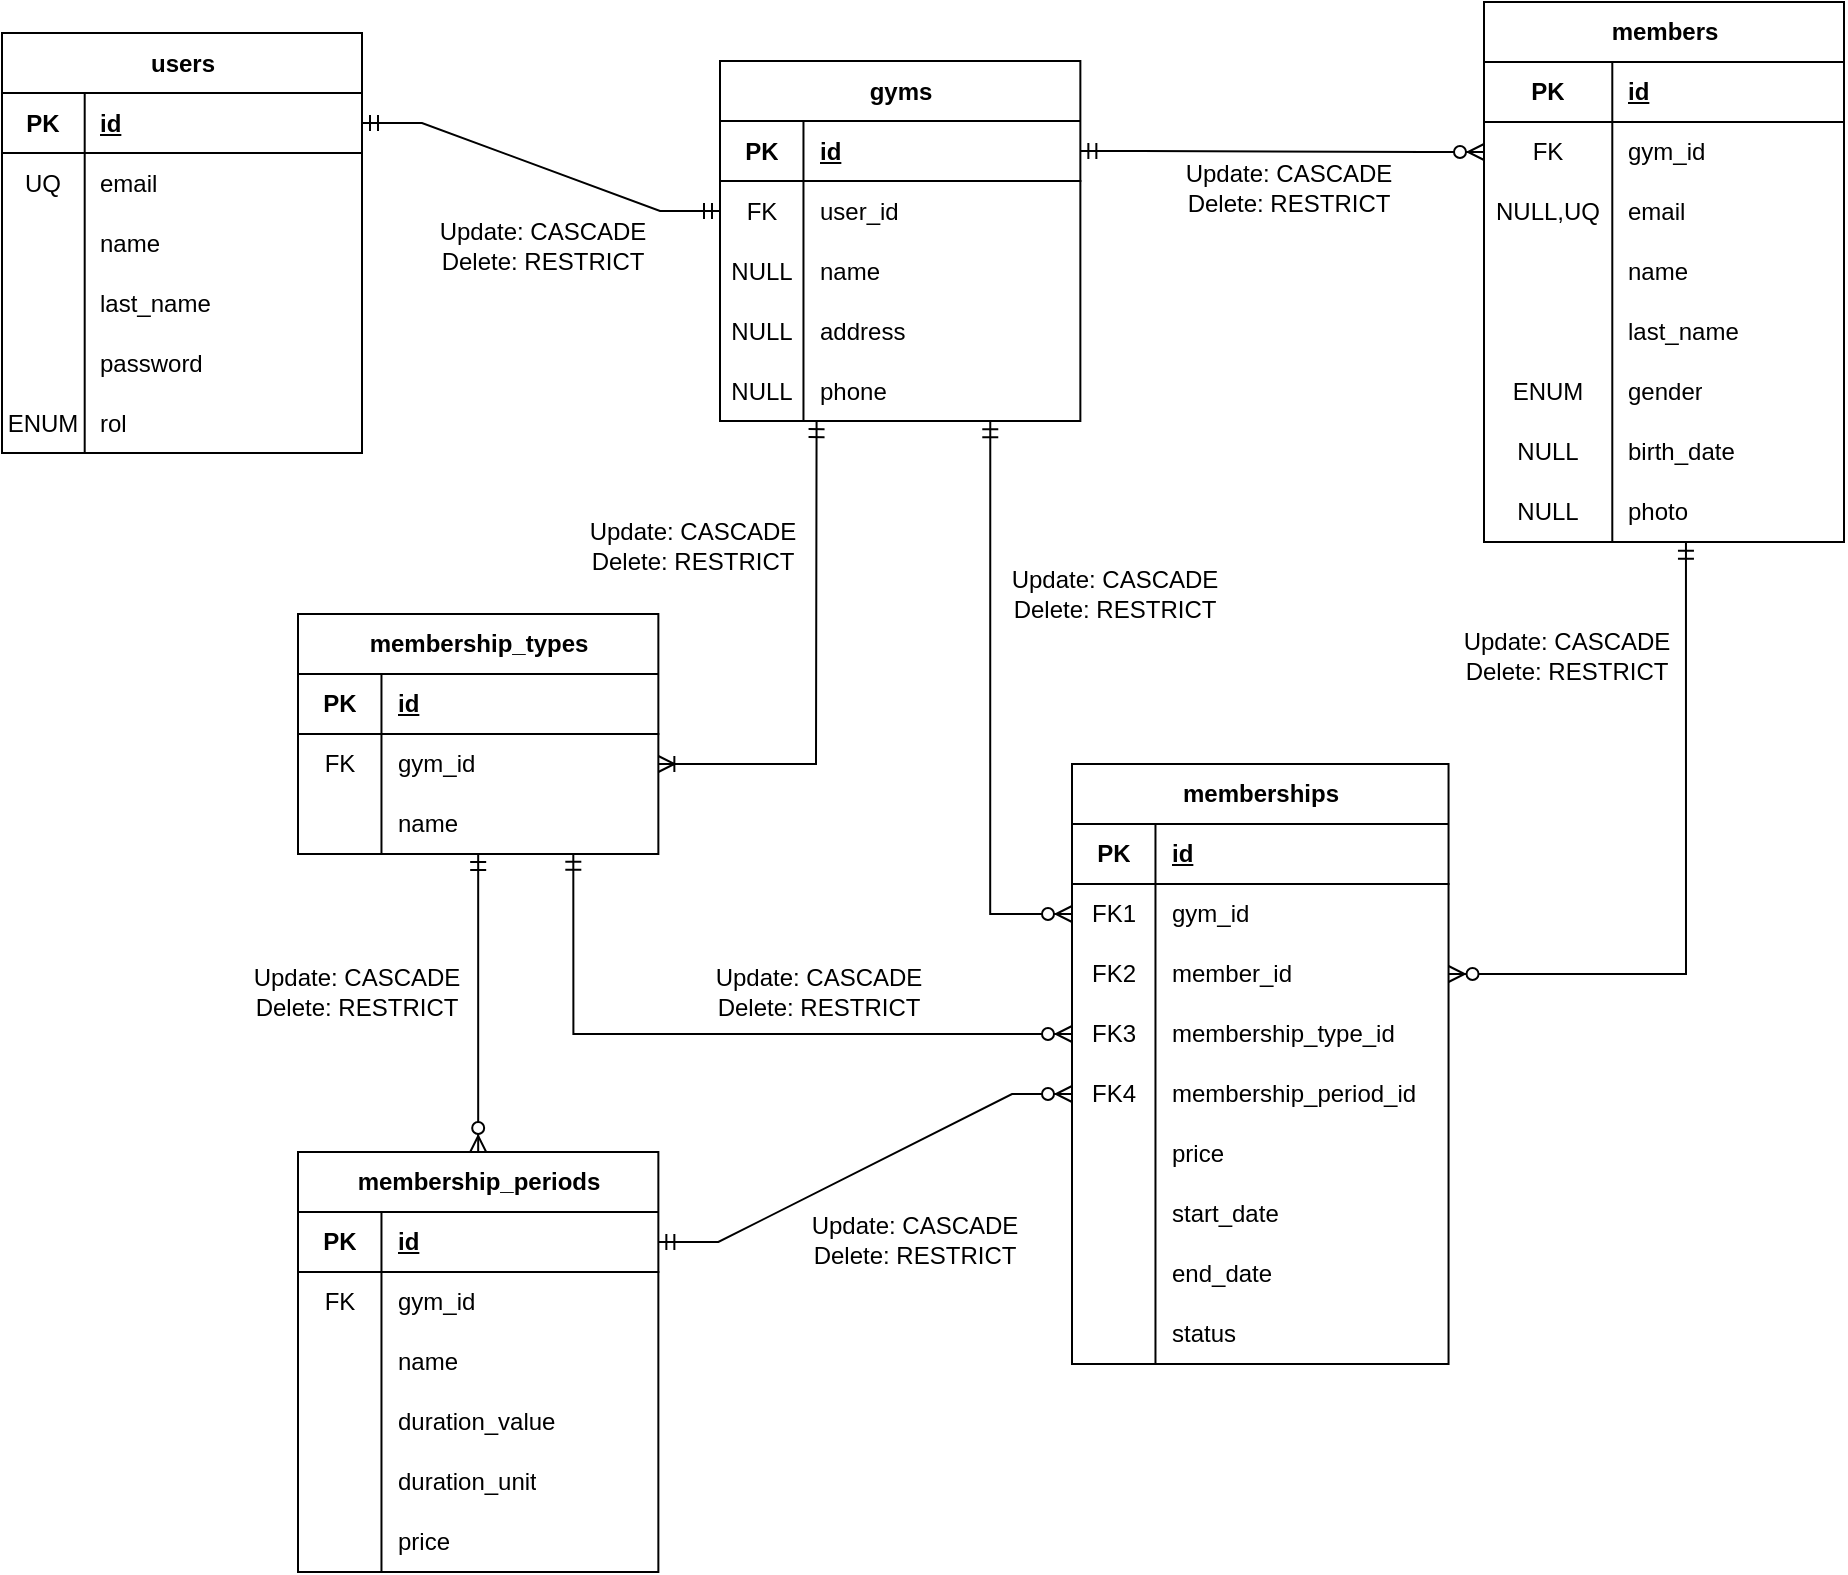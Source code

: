 <mxfile version="28.2.3">
  <diagram name="Page-1" id="t_ZjzlIveFX3uH3_dq2D">
    <mxGraphModel dx="5507" dy="855" grid="0" gridSize="10" guides="1" tooltips="1" connect="1" arrows="1" fold="1" page="0" pageScale="1" pageWidth="1100" pageHeight="850" background="none" math="0" shadow="0" adaptiveColors="simple">
      <root>
        <mxCell id="0" />
        <mxCell id="1" parent="0" />
        <mxCell id="buDMk4SMQGIEA38cGcn8-2" value="users" style="shape=table;startSize=30;container=1;collapsible=1;childLayout=tableLayout;fixedRows=1;rowLines=0;fontStyle=1;align=center;resizeLast=1;html=1;" parent="1" vertex="1">
          <mxGeometry x="-3993" y="307.5" width="180" height="210" as="geometry" />
        </mxCell>
        <mxCell id="buDMk4SMQGIEA38cGcn8-3" value="" style="shape=tableRow;horizontal=0;startSize=0;swimlaneHead=0;swimlaneBody=0;fillColor=none;collapsible=0;dropTarget=0;points=[[0,0.5],[1,0.5]];portConstraint=eastwest;top=0;left=0;right=0;bottom=1;" parent="buDMk4SMQGIEA38cGcn8-2" vertex="1">
          <mxGeometry y="30" width="180" height="30" as="geometry" />
        </mxCell>
        <mxCell id="buDMk4SMQGIEA38cGcn8-4" value="PK" style="shape=partialRectangle;connectable=0;fillColor=none;top=0;left=0;bottom=0;right=0;fontStyle=1;overflow=hidden;whiteSpace=wrap;html=1;" parent="buDMk4SMQGIEA38cGcn8-3" vertex="1">
          <mxGeometry width="41.35" height="30" as="geometry">
            <mxRectangle width="41.35" height="30" as="alternateBounds" />
          </mxGeometry>
        </mxCell>
        <mxCell id="buDMk4SMQGIEA38cGcn8-5" value="id" style="shape=partialRectangle;connectable=0;fillColor=none;top=0;left=0;bottom=0;right=0;align=left;spacingLeft=6;fontStyle=5;overflow=hidden;whiteSpace=wrap;html=1;" parent="buDMk4SMQGIEA38cGcn8-3" vertex="1">
          <mxGeometry x="41.35" width="138.65" height="30" as="geometry">
            <mxRectangle width="138.65" height="30" as="alternateBounds" />
          </mxGeometry>
        </mxCell>
        <mxCell id="buDMk4SMQGIEA38cGcn8-6" value="" style="shape=tableRow;horizontal=0;startSize=0;swimlaneHead=0;swimlaneBody=0;fillColor=none;collapsible=0;dropTarget=0;points=[[0,0.5],[1,0.5]];portConstraint=eastwest;top=0;left=0;right=0;bottom=0;" parent="buDMk4SMQGIEA38cGcn8-2" vertex="1">
          <mxGeometry y="60" width="180" height="30" as="geometry" />
        </mxCell>
        <mxCell id="buDMk4SMQGIEA38cGcn8-7" value="UQ" style="shape=partialRectangle;connectable=0;fillColor=none;top=0;left=0;bottom=0;right=0;editable=1;overflow=hidden;whiteSpace=wrap;html=1;" parent="buDMk4SMQGIEA38cGcn8-6" vertex="1">
          <mxGeometry width="41.35" height="30" as="geometry">
            <mxRectangle width="41.35" height="30" as="alternateBounds" />
          </mxGeometry>
        </mxCell>
        <mxCell id="buDMk4SMQGIEA38cGcn8-8" value="email" style="shape=partialRectangle;connectable=0;fillColor=none;top=0;left=0;bottom=0;right=0;align=left;spacingLeft=6;overflow=hidden;whiteSpace=wrap;html=1;" parent="buDMk4SMQGIEA38cGcn8-6" vertex="1">
          <mxGeometry x="41.35" width="138.65" height="30" as="geometry">
            <mxRectangle width="138.65" height="30" as="alternateBounds" />
          </mxGeometry>
        </mxCell>
        <mxCell id="buDMk4SMQGIEA38cGcn8-9" value="" style="shape=tableRow;horizontal=0;startSize=0;swimlaneHead=0;swimlaneBody=0;fillColor=none;collapsible=0;dropTarget=0;points=[[0,0.5],[1,0.5]];portConstraint=eastwest;top=0;left=0;right=0;bottom=0;" parent="buDMk4SMQGIEA38cGcn8-2" vertex="1">
          <mxGeometry y="90" width="180" height="30" as="geometry" />
        </mxCell>
        <mxCell id="buDMk4SMQGIEA38cGcn8-10" value="" style="shape=partialRectangle;connectable=0;fillColor=none;top=0;left=0;bottom=0;right=0;editable=1;overflow=hidden;whiteSpace=wrap;html=1;" parent="buDMk4SMQGIEA38cGcn8-9" vertex="1">
          <mxGeometry width="41.35" height="30" as="geometry">
            <mxRectangle width="41.35" height="30" as="alternateBounds" />
          </mxGeometry>
        </mxCell>
        <mxCell id="buDMk4SMQGIEA38cGcn8-11" value="name" style="shape=partialRectangle;connectable=0;fillColor=none;top=0;left=0;bottom=0;right=0;align=left;spacingLeft=6;overflow=hidden;whiteSpace=wrap;html=1;" parent="buDMk4SMQGIEA38cGcn8-9" vertex="1">
          <mxGeometry x="41.35" width="138.65" height="30" as="geometry">
            <mxRectangle width="138.65" height="30" as="alternateBounds" />
          </mxGeometry>
        </mxCell>
        <mxCell id="ZmS3aK9wkaC02EFSY0Xw-1" value="" style="shape=tableRow;horizontal=0;startSize=0;swimlaneHead=0;swimlaneBody=0;fillColor=none;collapsible=0;dropTarget=0;points=[[0,0.5],[1,0.5]];portConstraint=eastwest;top=0;left=0;right=0;bottom=0;" parent="buDMk4SMQGIEA38cGcn8-2" vertex="1">
          <mxGeometry y="120" width="180" height="30" as="geometry" />
        </mxCell>
        <mxCell id="ZmS3aK9wkaC02EFSY0Xw-2" value="" style="shape=partialRectangle;connectable=0;fillColor=none;top=0;left=0;bottom=0;right=0;editable=1;overflow=hidden;whiteSpace=wrap;html=1;" parent="ZmS3aK9wkaC02EFSY0Xw-1" vertex="1">
          <mxGeometry width="41.35" height="30" as="geometry">
            <mxRectangle width="41.35" height="30" as="alternateBounds" />
          </mxGeometry>
        </mxCell>
        <mxCell id="ZmS3aK9wkaC02EFSY0Xw-3" value="last_name" style="shape=partialRectangle;connectable=0;fillColor=none;top=0;left=0;bottom=0;right=0;align=left;spacingLeft=6;overflow=hidden;whiteSpace=wrap;html=1;" parent="ZmS3aK9wkaC02EFSY0Xw-1" vertex="1">
          <mxGeometry x="41.35" width="138.65" height="30" as="geometry">
            <mxRectangle width="138.65" height="30" as="alternateBounds" />
          </mxGeometry>
        </mxCell>
        <mxCell id="buDMk4SMQGIEA38cGcn8-12" value="" style="shape=tableRow;horizontal=0;startSize=0;swimlaneHead=0;swimlaneBody=0;fillColor=none;collapsible=0;dropTarget=0;points=[[0,0.5],[1,0.5]];portConstraint=eastwest;top=0;left=0;right=0;bottom=0;" parent="buDMk4SMQGIEA38cGcn8-2" vertex="1">
          <mxGeometry y="150" width="180" height="30" as="geometry" />
        </mxCell>
        <mxCell id="buDMk4SMQGIEA38cGcn8-13" value="" style="shape=partialRectangle;connectable=0;fillColor=none;top=0;left=0;bottom=0;right=0;editable=1;overflow=hidden;whiteSpace=wrap;html=1;" parent="buDMk4SMQGIEA38cGcn8-12" vertex="1">
          <mxGeometry width="41.35" height="30" as="geometry">
            <mxRectangle width="41.35" height="30" as="alternateBounds" />
          </mxGeometry>
        </mxCell>
        <mxCell id="buDMk4SMQGIEA38cGcn8-14" value="password" style="shape=partialRectangle;connectable=0;fillColor=none;top=0;left=0;bottom=0;right=0;align=left;spacingLeft=6;overflow=hidden;whiteSpace=wrap;html=1;" parent="buDMk4SMQGIEA38cGcn8-12" vertex="1">
          <mxGeometry x="41.35" width="138.65" height="30" as="geometry">
            <mxRectangle width="138.65" height="30" as="alternateBounds" />
          </mxGeometry>
        </mxCell>
        <mxCell id="ZmS3aK9wkaC02EFSY0Xw-4" value="" style="shape=tableRow;horizontal=0;startSize=0;swimlaneHead=0;swimlaneBody=0;fillColor=none;collapsible=0;dropTarget=0;points=[[0,0.5],[1,0.5]];portConstraint=eastwest;top=0;left=0;right=0;bottom=0;" parent="buDMk4SMQGIEA38cGcn8-2" vertex="1">
          <mxGeometry y="180" width="180" height="30" as="geometry" />
        </mxCell>
        <mxCell id="ZmS3aK9wkaC02EFSY0Xw-5" value="ENUM" style="shape=partialRectangle;connectable=0;fillColor=none;top=0;left=0;bottom=0;right=0;editable=1;overflow=hidden;whiteSpace=wrap;html=1;" parent="ZmS3aK9wkaC02EFSY0Xw-4" vertex="1">
          <mxGeometry width="41.35" height="30" as="geometry">
            <mxRectangle width="41.35" height="30" as="alternateBounds" />
          </mxGeometry>
        </mxCell>
        <mxCell id="ZmS3aK9wkaC02EFSY0Xw-6" value="rol" style="shape=partialRectangle;connectable=0;fillColor=none;top=0;left=0;bottom=0;right=0;align=left;spacingLeft=6;overflow=hidden;whiteSpace=wrap;html=1;" parent="ZmS3aK9wkaC02EFSY0Xw-4" vertex="1">
          <mxGeometry x="41.35" width="138.65" height="30" as="geometry">
            <mxRectangle width="138.65" height="30" as="alternateBounds" />
          </mxGeometry>
        </mxCell>
        <mxCell id="buDMk4SMQGIEA38cGcn8-15" value="gyms" style="shape=table;startSize=30;container=1;collapsible=1;childLayout=tableLayout;fixedRows=1;rowLines=0;fontStyle=1;align=center;resizeLast=1;html=1;" parent="1" vertex="1">
          <mxGeometry x="-3634" y="321.5" width="180.179" height="180" as="geometry" />
        </mxCell>
        <mxCell id="buDMk4SMQGIEA38cGcn8-16" value="" style="shape=tableRow;horizontal=0;startSize=0;swimlaneHead=0;swimlaneBody=0;fillColor=none;collapsible=0;dropTarget=0;points=[[0,0.5],[1,0.5]];portConstraint=eastwest;top=0;left=0;right=0;bottom=1;" parent="buDMk4SMQGIEA38cGcn8-15" vertex="1">
          <mxGeometry y="30" width="180.179" height="30" as="geometry" />
        </mxCell>
        <mxCell id="buDMk4SMQGIEA38cGcn8-17" value="PK" style="shape=partialRectangle;connectable=0;fillColor=none;top=0;left=0;bottom=0;right=0;fontStyle=1;overflow=hidden;whiteSpace=wrap;html=1;" parent="buDMk4SMQGIEA38cGcn8-16" vertex="1">
          <mxGeometry width="41.737" height="30" as="geometry">
            <mxRectangle width="41.737" height="30" as="alternateBounds" />
          </mxGeometry>
        </mxCell>
        <mxCell id="buDMk4SMQGIEA38cGcn8-18" value="id" style="shape=partialRectangle;connectable=0;fillColor=none;top=0;left=0;bottom=0;right=0;align=left;spacingLeft=6;fontStyle=5;overflow=hidden;whiteSpace=wrap;html=1;" parent="buDMk4SMQGIEA38cGcn8-16" vertex="1">
          <mxGeometry x="41.737" width="138.442" height="30" as="geometry">
            <mxRectangle width="138.442" height="30" as="alternateBounds" />
          </mxGeometry>
        </mxCell>
        <mxCell id="buDMk4SMQGIEA38cGcn8-19" value="" style="shape=tableRow;horizontal=0;startSize=0;swimlaneHead=0;swimlaneBody=0;fillColor=none;collapsible=0;dropTarget=0;points=[[0,0.5],[1,0.5]];portConstraint=eastwest;top=0;left=0;right=0;bottom=0;" parent="buDMk4SMQGIEA38cGcn8-15" vertex="1">
          <mxGeometry y="60" width="180.179" height="30" as="geometry" />
        </mxCell>
        <mxCell id="buDMk4SMQGIEA38cGcn8-20" value="FK" style="shape=partialRectangle;connectable=0;fillColor=none;top=0;left=0;bottom=0;right=0;editable=1;overflow=hidden;whiteSpace=wrap;html=1;" parent="buDMk4SMQGIEA38cGcn8-19" vertex="1">
          <mxGeometry width="41.737" height="30" as="geometry">
            <mxRectangle width="41.737" height="30" as="alternateBounds" />
          </mxGeometry>
        </mxCell>
        <mxCell id="buDMk4SMQGIEA38cGcn8-21" value="user_id" style="shape=partialRectangle;connectable=0;fillColor=none;top=0;left=0;bottom=0;right=0;align=left;spacingLeft=6;overflow=hidden;whiteSpace=wrap;html=1;" parent="buDMk4SMQGIEA38cGcn8-19" vertex="1">
          <mxGeometry x="41.737" width="138.442" height="30" as="geometry">
            <mxRectangle width="138.442" height="30" as="alternateBounds" />
          </mxGeometry>
        </mxCell>
        <mxCell id="buDMk4SMQGIEA38cGcn8-29" value="" style="shape=tableRow;horizontal=0;startSize=0;swimlaneHead=0;swimlaneBody=0;fillColor=none;collapsible=0;dropTarget=0;points=[[0,0.5],[1,0.5]];portConstraint=eastwest;top=0;left=0;right=0;bottom=0;" parent="buDMk4SMQGIEA38cGcn8-15" vertex="1">
          <mxGeometry y="90" width="180.179" height="30" as="geometry" />
        </mxCell>
        <mxCell id="buDMk4SMQGIEA38cGcn8-30" value="NULL" style="shape=partialRectangle;connectable=0;fillColor=none;top=0;left=0;bottom=0;right=0;editable=1;overflow=hidden;whiteSpace=wrap;html=1;" parent="buDMk4SMQGIEA38cGcn8-29" vertex="1">
          <mxGeometry width="41.737" height="30" as="geometry">
            <mxRectangle width="41.737" height="30" as="alternateBounds" />
          </mxGeometry>
        </mxCell>
        <mxCell id="buDMk4SMQGIEA38cGcn8-31" value="name" style="shape=partialRectangle;connectable=0;fillColor=none;top=0;left=0;bottom=0;right=0;align=left;spacingLeft=6;overflow=hidden;whiteSpace=wrap;html=1;" parent="buDMk4SMQGIEA38cGcn8-29" vertex="1">
          <mxGeometry x="41.737" width="138.442" height="30" as="geometry">
            <mxRectangle width="138.442" height="30" as="alternateBounds" />
          </mxGeometry>
        </mxCell>
        <mxCell id="buDMk4SMQGIEA38cGcn8-22" value="" style="shape=tableRow;horizontal=0;startSize=0;swimlaneHead=0;swimlaneBody=0;fillColor=none;collapsible=0;dropTarget=0;points=[[0,0.5],[1,0.5]];portConstraint=eastwest;top=0;left=0;right=0;bottom=0;" parent="buDMk4SMQGIEA38cGcn8-15" vertex="1">
          <mxGeometry y="120" width="180.179" height="30" as="geometry" />
        </mxCell>
        <mxCell id="buDMk4SMQGIEA38cGcn8-23" value="NULL" style="shape=partialRectangle;connectable=0;fillColor=none;top=0;left=0;bottom=0;right=0;editable=1;overflow=hidden;whiteSpace=wrap;html=1;" parent="buDMk4SMQGIEA38cGcn8-22" vertex="1">
          <mxGeometry width="41.737" height="30" as="geometry">
            <mxRectangle width="41.737" height="30" as="alternateBounds" />
          </mxGeometry>
        </mxCell>
        <mxCell id="buDMk4SMQGIEA38cGcn8-24" value="address" style="shape=partialRectangle;connectable=0;fillColor=none;top=0;left=0;bottom=0;right=0;align=left;spacingLeft=6;overflow=hidden;whiteSpace=wrap;html=1;" parent="buDMk4SMQGIEA38cGcn8-22" vertex="1">
          <mxGeometry x="41.737" width="138.442" height="30" as="geometry">
            <mxRectangle width="138.442" height="30" as="alternateBounds" />
          </mxGeometry>
        </mxCell>
        <mxCell id="ZmS3aK9wkaC02EFSY0Xw-7" value="" style="shape=tableRow;horizontal=0;startSize=0;swimlaneHead=0;swimlaneBody=0;fillColor=none;collapsible=0;dropTarget=0;points=[[0,0.5],[1,0.5]];portConstraint=eastwest;top=0;left=0;right=0;bottom=0;" parent="buDMk4SMQGIEA38cGcn8-15" vertex="1">
          <mxGeometry y="150" width="180.179" height="30" as="geometry" />
        </mxCell>
        <mxCell id="ZmS3aK9wkaC02EFSY0Xw-8" value="NULL" style="shape=partialRectangle;connectable=0;fillColor=none;top=0;left=0;bottom=0;right=0;editable=1;overflow=hidden;whiteSpace=wrap;html=1;" parent="ZmS3aK9wkaC02EFSY0Xw-7" vertex="1">
          <mxGeometry width="41.737" height="30" as="geometry">
            <mxRectangle width="41.737" height="30" as="alternateBounds" />
          </mxGeometry>
        </mxCell>
        <mxCell id="ZmS3aK9wkaC02EFSY0Xw-9" value="phone" style="shape=partialRectangle;connectable=0;fillColor=none;top=0;left=0;bottom=0;right=0;align=left;spacingLeft=6;overflow=hidden;whiteSpace=wrap;html=1;" parent="ZmS3aK9wkaC02EFSY0Xw-7" vertex="1">
          <mxGeometry x="41.737" width="138.442" height="30" as="geometry">
            <mxRectangle width="138.442" height="30" as="alternateBounds" />
          </mxGeometry>
        </mxCell>
        <mxCell id="buDMk4SMQGIEA38cGcn8-28" value="" style="fontSize=12;html=1;endArrow=ERmandOne;startArrow=ERmandOne;rounded=0;entryX=0;entryY=0.5;entryDx=0;entryDy=0;exitX=1;exitY=0.5;exitDx=0;exitDy=0;edgeStyle=entityRelationEdgeStyle;elbow=vertical;" parent="1" source="buDMk4SMQGIEA38cGcn8-3" target="buDMk4SMQGIEA38cGcn8-19" edge="1">
          <mxGeometry width="100" height="100" relative="1" as="geometry">
            <mxPoint x="-4259" y="489.5" as="sourcePoint" />
            <mxPoint x="-4159" y="389.5" as="targetPoint" />
          </mxGeometry>
        </mxCell>
        <mxCell id="buDMk4SMQGIEA38cGcn8-103" value="Update: CASCADE&lt;div&gt;Delete: RESTRICT&lt;/div&gt;" style="text;html=1;align=center;verticalAlign=middle;resizable=0;points=[];autosize=1;strokeColor=none;fillColor=none;" parent="1" vertex="1">
          <mxGeometry x="-3784" y="393" width="121" height="41" as="geometry" />
        </mxCell>
        <mxCell id="ZmS3aK9wkaC02EFSY0Xw-10" value="members" style="shape=table;startSize=30;container=1;collapsible=1;childLayout=tableLayout;fixedRows=1;rowLines=0;fontStyle=1;align=center;resizeLast=1;html=1;" parent="1" vertex="1">
          <mxGeometry x="-3252" y="292" width="180" height="270" as="geometry" />
        </mxCell>
        <mxCell id="ZmS3aK9wkaC02EFSY0Xw-11" value="" style="shape=tableRow;horizontal=0;startSize=0;swimlaneHead=0;swimlaneBody=0;fillColor=none;collapsible=0;dropTarget=0;points=[[0,0.5],[1,0.5]];portConstraint=eastwest;top=0;left=0;right=0;bottom=1;" parent="ZmS3aK9wkaC02EFSY0Xw-10" vertex="1">
          <mxGeometry y="30" width="180" height="30" as="geometry" />
        </mxCell>
        <mxCell id="ZmS3aK9wkaC02EFSY0Xw-12" value="PK" style="shape=partialRectangle;connectable=0;fillColor=none;top=0;left=0;bottom=0;right=0;fontStyle=1;overflow=hidden;whiteSpace=wrap;html=1;" parent="ZmS3aK9wkaC02EFSY0Xw-11" vertex="1">
          <mxGeometry width="64.15" height="30" as="geometry">
            <mxRectangle width="64.15" height="30" as="alternateBounds" />
          </mxGeometry>
        </mxCell>
        <mxCell id="ZmS3aK9wkaC02EFSY0Xw-13" value="id" style="shape=partialRectangle;connectable=0;fillColor=none;top=0;left=0;bottom=0;right=0;align=left;spacingLeft=6;fontStyle=5;overflow=hidden;whiteSpace=wrap;html=1;" parent="ZmS3aK9wkaC02EFSY0Xw-11" vertex="1">
          <mxGeometry x="64.15" width="115.85" height="30" as="geometry">
            <mxRectangle width="115.85" height="30" as="alternateBounds" />
          </mxGeometry>
        </mxCell>
        <mxCell id="ZmS3aK9wkaC02EFSY0Xw-14" value="" style="shape=tableRow;horizontal=0;startSize=0;swimlaneHead=0;swimlaneBody=0;fillColor=none;collapsible=0;dropTarget=0;points=[[0,0.5],[1,0.5]];portConstraint=eastwest;top=0;left=0;right=0;bottom=0;" parent="ZmS3aK9wkaC02EFSY0Xw-10" vertex="1">
          <mxGeometry y="60" width="180" height="30" as="geometry" />
        </mxCell>
        <mxCell id="ZmS3aK9wkaC02EFSY0Xw-15" value="FK" style="shape=partialRectangle;connectable=0;fillColor=none;top=0;left=0;bottom=0;right=0;editable=1;overflow=hidden;whiteSpace=wrap;html=1;" parent="ZmS3aK9wkaC02EFSY0Xw-14" vertex="1">
          <mxGeometry width="64.15" height="30" as="geometry">
            <mxRectangle width="64.15" height="30" as="alternateBounds" />
          </mxGeometry>
        </mxCell>
        <mxCell id="ZmS3aK9wkaC02EFSY0Xw-16" value="gym_id" style="shape=partialRectangle;connectable=0;fillColor=none;top=0;left=0;bottom=0;right=0;align=left;spacingLeft=6;overflow=hidden;whiteSpace=wrap;html=1;" parent="ZmS3aK9wkaC02EFSY0Xw-14" vertex="1">
          <mxGeometry x="64.15" width="115.85" height="30" as="geometry">
            <mxRectangle width="115.85" height="30" as="alternateBounds" />
          </mxGeometry>
        </mxCell>
        <mxCell id="ZmS3aK9wkaC02EFSY0Xw-33" value="" style="shape=tableRow;horizontal=0;startSize=0;swimlaneHead=0;swimlaneBody=0;fillColor=none;collapsible=0;dropTarget=0;points=[[0,0.5],[1,0.5]];portConstraint=eastwest;top=0;left=0;right=0;bottom=0;" parent="ZmS3aK9wkaC02EFSY0Xw-10" vertex="1">
          <mxGeometry y="90" width="180" height="30" as="geometry" />
        </mxCell>
        <mxCell id="ZmS3aK9wkaC02EFSY0Xw-34" value="NULL,UQ" style="shape=partialRectangle;connectable=0;fillColor=none;top=0;left=0;bottom=0;right=0;editable=1;overflow=hidden;whiteSpace=wrap;html=1;" parent="ZmS3aK9wkaC02EFSY0Xw-33" vertex="1">
          <mxGeometry width="64.15" height="30" as="geometry">
            <mxRectangle width="64.15" height="30" as="alternateBounds" />
          </mxGeometry>
        </mxCell>
        <mxCell id="ZmS3aK9wkaC02EFSY0Xw-35" value="email" style="shape=partialRectangle;connectable=0;fillColor=none;top=0;left=0;bottom=0;right=0;align=left;spacingLeft=6;overflow=hidden;whiteSpace=wrap;html=1;" parent="ZmS3aK9wkaC02EFSY0Xw-33" vertex="1">
          <mxGeometry x="64.15" width="115.85" height="30" as="geometry">
            <mxRectangle width="115.85" height="30" as="alternateBounds" />
          </mxGeometry>
        </mxCell>
        <mxCell id="ZmS3aK9wkaC02EFSY0Xw-17" value="" style="shape=tableRow;horizontal=0;startSize=0;swimlaneHead=0;swimlaneBody=0;fillColor=none;collapsible=0;dropTarget=0;points=[[0,0.5],[1,0.5]];portConstraint=eastwest;top=0;left=0;right=0;bottom=0;" parent="ZmS3aK9wkaC02EFSY0Xw-10" vertex="1">
          <mxGeometry y="120" width="180" height="30" as="geometry" />
        </mxCell>
        <mxCell id="ZmS3aK9wkaC02EFSY0Xw-18" value="" style="shape=partialRectangle;connectable=0;fillColor=none;top=0;left=0;bottom=0;right=0;editable=1;overflow=hidden;whiteSpace=wrap;html=1;" parent="ZmS3aK9wkaC02EFSY0Xw-17" vertex="1">
          <mxGeometry width="64.15" height="30" as="geometry">
            <mxRectangle width="64.15" height="30" as="alternateBounds" />
          </mxGeometry>
        </mxCell>
        <mxCell id="ZmS3aK9wkaC02EFSY0Xw-19" value="name" style="shape=partialRectangle;connectable=0;fillColor=none;top=0;left=0;bottom=0;right=0;align=left;spacingLeft=6;overflow=hidden;whiteSpace=wrap;html=1;" parent="ZmS3aK9wkaC02EFSY0Xw-17" vertex="1">
          <mxGeometry x="64.15" width="115.85" height="30" as="geometry">
            <mxRectangle width="115.85" height="30" as="alternateBounds" />
          </mxGeometry>
        </mxCell>
        <mxCell id="ZmS3aK9wkaC02EFSY0Xw-20" value="" style="shape=tableRow;horizontal=0;startSize=0;swimlaneHead=0;swimlaneBody=0;fillColor=none;collapsible=0;dropTarget=0;points=[[0,0.5],[1,0.5]];portConstraint=eastwest;top=0;left=0;right=0;bottom=0;" parent="ZmS3aK9wkaC02EFSY0Xw-10" vertex="1">
          <mxGeometry y="150" width="180" height="30" as="geometry" />
        </mxCell>
        <mxCell id="ZmS3aK9wkaC02EFSY0Xw-21" value="" style="shape=partialRectangle;connectable=0;fillColor=none;top=0;left=0;bottom=0;right=0;editable=1;overflow=hidden;whiteSpace=wrap;html=1;" parent="ZmS3aK9wkaC02EFSY0Xw-20" vertex="1">
          <mxGeometry width="64.15" height="30" as="geometry">
            <mxRectangle width="64.15" height="30" as="alternateBounds" />
          </mxGeometry>
        </mxCell>
        <mxCell id="ZmS3aK9wkaC02EFSY0Xw-22" value="last_name" style="shape=partialRectangle;connectable=0;fillColor=none;top=0;left=0;bottom=0;right=0;align=left;spacingLeft=6;overflow=hidden;whiteSpace=wrap;html=1;" parent="ZmS3aK9wkaC02EFSY0Xw-20" vertex="1">
          <mxGeometry x="64.15" width="115.85" height="30" as="geometry">
            <mxRectangle width="115.85" height="30" as="alternateBounds" />
          </mxGeometry>
        </mxCell>
        <mxCell id="ZmS3aK9wkaC02EFSY0Xw-23" value="" style="shape=tableRow;horizontal=0;startSize=0;swimlaneHead=0;swimlaneBody=0;fillColor=none;collapsible=0;dropTarget=0;points=[[0,0.5],[1,0.5]];portConstraint=eastwest;top=0;left=0;right=0;bottom=0;" parent="ZmS3aK9wkaC02EFSY0Xw-10" vertex="1">
          <mxGeometry y="180" width="180" height="30" as="geometry" />
        </mxCell>
        <mxCell id="ZmS3aK9wkaC02EFSY0Xw-24" value="ENUM" style="shape=partialRectangle;connectable=0;fillColor=none;top=0;left=0;bottom=0;right=0;editable=1;overflow=hidden;whiteSpace=wrap;html=1;" parent="ZmS3aK9wkaC02EFSY0Xw-23" vertex="1">
          <mxGeometry width="64.15" height="30" as="geometry">
            <mxRectangle width="64.15" height="30" as="alternateBounds" />
          </mxGeometry>
        </mxCell>
        <mxCell id="ZmS3aK9wkaC02EFSY0Xw-25" value="gender" style="shape=partialRectangle;connectable=0;fillColor=none;top=0;left=0;bottom=0;right=0;align=left;spacingLeft=6;overflow=hidden;whiteSpace=wrap;html=1;" parent="ZmS3aK9wkaC02EFSY0Xw-23" vertex="1">
          <mxGeometry x="64.15" width="115.85" height="30" as="geometry">
            <mxRectangle width="115.85" height="30" as="alternateBounds" />
          </mxGeometry>
        </mxCell>
        <mxCell id="ZmS3aK9wkaC02EFSY0Xw-26" value="" style="shape=tableRow;horizontal=0;startSize=0;swimlaneHead=0;swimlaneBody=0;fillColor=none;collapsible=0;dropTarget=0;points=[[0,0.5],[1,0.5]];portConstraint=eastwest;top=0;left=0;right=0;bottom=0;" parent="ZmS3aK9wkaC02EFSY0Xw-10" vertex="1">
          <mxGeometry y="210" width="180" height="30" as="geometry" />
        </mxCell>
        <mxCell id="ZmS3aK9wkaC02EFSY0Xw-27" value="NULL" style="shape=partialRectangle;connectable=0;fillColor=none;top=0;left=0;bottom=0;right=0;editable=1;overflow=hidden;whiteSpace=wrap;html=1;" parent="ZmS3aK9wkaC02EFSY0Xw-26" vertex="1">
          <mxGeometry width="64.15" height="30" as="geometry">
            <mxRectangle width="64.15" height="30" as="alternateBounds" />
          </mxGeometry>
        </mxCell>
        <mxCell id="ZmS3aK9wkaC02EFSY0Xw-28" value="birth_date" style="shape=partialRectangle;connectable=0;fillColor=none;top=0;left=0;bottom=0;right=0;align=left;spacingLeft=6;overflow=hidden;whiteSpace=wrap;html=1;" parent="ZmS3aK9wkaC02EFSY0Xw-26" vertex="1">
          <mxGeometry x="64.15" width="115.85" height="30" as="geometry">
            <mxRectangle width="115.85" height="30" as="alternateBounds" />
          </mxGeometry>
        </mxCell>
        <mxCell id="ZmS3aK9wkaC02EFSY0Xw-29" value="" style="shape=tableRow;horizontal=0;startSize=0;swimlaneHead=0;swimlaneBody=0;fillColor=none;collapsible=0;dropTarget=0;points=[[0,0.5],[1,0.5]];portConstraint=eastwest;top=0;left=0;right=0;bottom=0;" parent="ZmS3aK9wkaC02EFSY0Xw-10" vertex="1">
          <mxGeometry y="240" width="180" height="30" as="geometry" />
        </mxCell>
        <mxCell id="ZmS3aK9wkaC02EFSY0Xw-30" value="NULL" style="shape=partialRectangle;connectable=0;fillColor=none;top=0;left=0;bottom=0;right=0;editable=1;overflow=hidden;whiteSpace=wrap;html=1;" parent="ZmS3aK9wkaC02EFSY0Xw-29" vertex="1">
          <mxGeometry width="64.15" height="30" as="geometry">
            <mxRectangle width="64.15" height="30" as="alternateBounds" />
          </mxGeometry>
        </mxCell>
        <mxCell id="ZmS3aK9wkaC02EFSY0Xw-31" value="photo" style="shape=partialRectangle;connectable=0;fillColor=none;top=0;left=0;bottom=0;right=0;align=left;spacingLeft=6;overflow=hidden;whiteSpace=wrap;html=1;" parent="ZmS3aK9wkaC02EFSY0Xw-29" vertex="1">
          <mxGeometry x="64.15" width="115.85" height="30" as="geometry">
            <mxRectangle width="115.85" height="30" as="alternateBounds" />
          </mxGeometry>
        </mxCell>
        <mxCell id="ZmS3aK9wkaC02EFSY0Xw-32" value="" style="edgeStyle=entityRelationEdgeStyle;fontSize=12;html=1;endArrow=ERzeroToMany;startArrow=ERmandOne;rounded=0;entryX=0;entryY=0.5;entryDx=0;entryDy=0;exitX=1;exitY=0.5;exitDx=0;exitDy=0;" parent="1" source="buDMk4SMQGIEA38cGcn8-16" target="ZmS3aK9wkaC02EFSY0Xw-14" edge="1">
          <mxGeometry width="100" height="100" relative="1" as="geometry">
            <mxPoint x="-3584" y="524" as="sourcePoint" />
            <mxPoint x="-3345" y="415" as="targetPoint" />
          </mxGeometry>
        </mxCell>
        <mxCell id="ZmS3aK9wkaC02EFSY0Xw-36" value="Update: CASCADE&lt;div&gt;Delete: RESTRICT&lt;/div&gt;" style="text;html=1;align=center;verticalAlign=middle;resizable=0;points=[];autosize=1;strokeColor=none;fillColor=none;" parent="1" vertex="1">
          <mxGeometry x="-3410.41" y="364" width="121" height="41" as="geometry" />
        </mxCell>
        <mxCell id="ZmS3aK9wkaC02EFSY0Xw-38" value="membership_types" style="shape=table;startSize=30;container=1;collapsible=1;childLayout=tableLayout;fixedRows=1;rowLines=0;fontStyle=1;align=center;resizeLast=1;html=1;" parent="1" vertex="1">
          <mxGeometry x="-3845" y="598" width="180.179" height="120" as="geometry" />
        </mxCell>
        <mxCell id="ZmS3aK9wkaC02EFSY0Xw-39" value="" style="shape=tableRow;horizontal=0;startSize=0;swimlaneHead=0;swimlaneBody=0;fillColor=none;collapsible=0;dropTarget=0;points=[[0,0.5],[1,0.5]];portConstraint=eastwest;top=0;left=0;right=0;bottom=1;" parent="ZmS3aK9wkaC02EFSY0Xw-38" vertex="1">
          <mxGeometry y="30" width="180.179" height="30" as="geometry" />
        </mxCell>
        <mxCell id="ZmS3aK9wkaC02EFSY0Xw-40" value="PK" style="shape=partialRectangle;connectable=0;fillColor=none;top=0;left=0;bottom=0;right=0;fontStyle=1;overflow=hidden;whiteSpace=wrap;html=1;" parent="ZmS3aK9wkaC02EFSY0Xw-39" vertex="1">
          <mxGeometry width="41.737" height="30" as="geometry">
            <mxRectangle width="41.737" height="30" as="alternateBounds" />
          </mxGeometry>
        </mxCell>
        <mxCell id="ZmS3aK9wkaC02EFSY0Xw-41" value="id" style="shape=partialRectangle;connectable=0;fillColor=none;top=0;left=0;bottom=0;right=0;align=left;spacingLeft=6;fontStyle=5;overflow=hidden;whiteSpace=wrap;html=1;" parent="ZmS3aK9wkaC02EFSY0Xw-39" vertex="1">
          <mxGeometry x="41.737" width="138.442" height="30" as="geometry">
            <mxRectangle width="138.442" height="30" as="alternateBounds" />
          </mxGeometry>
        </mxCell>
        <mxCell id="ZmS3aK9wkaC02EFSY0Xw-42" value="" style="shape=tableRow;horizontal=0;startSize=0;swimlaneHead=0;swimlaneBody=0;fillColor=none;collapsible=0;dropTarget=0;points=[[0,0.5],[1,0.5]];portConstraint=eastwest;top=0;left=0;right=0;bottom=0;" parent="ZmS3aK9wkaC02EFSY0Xw-38" vertex="1">
          <mxGeometry y="60" width="180.179" height="30" as="geometry" />
        </mxCell>
        <mxCell id="ZmS3aK9wkaC02EFSY0Xw-43" value="FK" style="shape=partialRectangle;connectable=0;fillColor=none;top=0;left=0;bottom=0;right=0;editable=1;overflow=hidden;whiteSpace=wrap;html=1;" parent="ZmS3aK9wkaC02EFSY0Xw-42" vertex="1">
          <mxGeometry width="41.737" height="30" as="geometry">
            <mxRectangle width="41.737" height="30" as="alternateBounds" />
          </mxGeometry>
        </mxCell>
        <mxCell id="ZmS3aK9wkaC02EFSY0Xw-44" value="gym_id" style="shape=partialRectangle;connectable=0;fillColor=none;top=0;left=0;bottom=0;right=0;align=left;spacingLeft=6;overflow=hidden;whiteSpace=wrap;html=1;" parent="ZmS3aK9wkaC02EFSY0Xw-42" vertex="1">
          <mxGeometry x="41.737" width="138.442" height="30" as="geometry">
            <mxRectangle width="138.442" height="30" as="alternateBounds" />
          </mxGeometry>
        </mxCell>
        <mxCell id="ZmS3aK9wkaC02EFSY0Xw-45" value="" style="shape=tableRow;horizontal=0;startSize=0;swimlaneHead=0;swimlaneBody=0;fillColor=none;collapsible=0;dropTarget=0;points=[[0,0.5],[1,0.5]];portConstraint=eastwest;top=0;left=0;right=0;bottom=0;" parent="ZmS3aK9wkaC02EFSY0Xw-38" vertex="1">
          <mxGeometry y="90" width="180.179" height="30" as="geometry" />
        </mxCell>
        <mxCell id="ZmS3aK9wkaC02EFSY0Xw-46" value="" style="shape=partialRectangle;connectable=0;fillColor=none;top=0;left=0;bottom=0;right=0;editable=1;overflow=hidden;whiteSpace=wrap;html=1;" parent="ZmS3aK9wkaC02EFSY0Xw-45" vertex="1">
          <mxGeometry width="41.737" height="30" as="geometry">
            <mxRectangle width="41.737" height="30" as="alternateBounds" />
          </mxGeometry>
        </mxCell>
        <mxCell id="ZmS3aK9wkaC02EFSY0Xw-47" value="name" style="shape=partialRectangle;connectable=0;fillColor=none;top=0;left=0;bottom=0;right=0;align=left;spacingLeft=6;overflow=hidden;whiteSpace=wrap;html=1;" parent="ZmS3aK9wkaC02EFSY0Xw-45" vertex="1">
          <mxGeometry x="41.737" width="138.442" height="30" as="geometry">
            <mxRectangle width="138.442" height="30" as="alternateBounds" />
          </mxGeometry>
        </mxCell>
        <mxCell id="ZmS3aK9wkaC02EFSY0Xw-54" value="membership_periods" style="shape=table;startSize=30;container=1;collapsible=1;childLayout=tableLayout;fixedRows=1;rowLines=0;fontStyle=1;align=center;resizeLast=1;html=1;" parent="1" vertex="1">
          <mxGeometry x="-3845" y="867" width="180.179" height="210" as="geometry" />
        </mxCell>
        <mxCell id="ZmS3aK9wkaC02EFSY0Xw-55" value="" style="shape=tableRow;horizontal=0;startSize=0;swimlaneHead=0;swimlaneBody=0;fillColor=none;collapsible=0;dropTarget=0;points=[[0,0.5],[1,0.5]];portConstraint=eastwest;top=0;left=0;right=0;bottom=1;" parent="ZmS3aK9wkaC02EFSY0Xw-54" vertex="1">
          <mxGeometry y="30" width="180.179" height="30" as="geometry" />
        </mxCell>
        <mxCell id="ZmS3aK9wkaC02EFSY0Xw-56" value="PK" style="shape=partialRectangle;connectable=0;fillColor=none;top=0;left=0;bottom=0;right=0;fontStyle=1;overflow=hidden;whiteSpace=wrap;html=1;" parent="ZmS3aK9wkaC02EFSY0Xw-55" vertex="1">
          <mxGeometry width="41.737" height="30" as="geometry">
            <mxRectangle width="41.737" height="30" as="alternateBounds" />
          </mxGeometry>
        </mxCell>
        <mxCell id="ZmS3aK9wkaC02EFSY0Xw-57" value="id" style="shape=partialRectangle;connectable=0;fillColor=none;top=0;left=0;bottom=0;right=0;align=left;spacingLeft=6;fontStyle=5;overflow=hidden;whiteSpace=wrap;html=1;" parent="ZmS3aK9wkaC02EFSY0Xw-55" vertex="1">
          <mxGeometry x="41.737" width="138.442" height="30" as="geometry">
            <mxRectangle width="138.442" height="30" as="alternateBounds" />
          </mxGeometry>
        </mxCell>
        <mxCell id="ZmS3aK9wkaC02EFSY0Xw-58" value="" style="shape=tableRow;horizontal=0;startSize=0;swimlaneHead=0;swimlaneBody=0;fillColor=none;collapsible=0;dropTarget=0;points=[[0,0.5],[1,0.5]];portConstraint=eastwest;top=0;left=0;right=0;bottom=0;" parent="ZmS3aK9wkaC02EFSY0Xw-54" vertex="1">
          <mxGeometry y="60" width="180.179" height="30" as="geometry" />
        </mxCell>
        <mxCell id="ZmS3aK9wkaC02EFSY0Xw-59" value="FK" style="shape=partialRectangle;connectable=0;fillColor=none;top=0;left=0;bottom=0;right=0;editable=1;overflow=hidden;whiteSpace=wrap;html=1;" parent="ZmS3aK9wkaC02EFSY0Xw-58" vertex="1">
          <mxGeometry width="41.737" height="30" as="geometry">
            <mxRectangle width="41.737" height="30" as="alternateBounds" />
          </mxGeometry>
        </mxCell>
        <mxCell id="ZmS3aK9wkaC02EFSY0Xw-60" value="gym_id" style="shape=partialRectangle;connectable=0;fillColor=none;top=0;left=0;bottom=0;right=0;align=left;spacingLeft=6;overflow=hidden;whiteSpace=wrap;html=1;" parent="ZmS3aK9wkaC02EFSY0Xw-58" vertex="1">
          <mxGeometry x="41.737" width="138.442" height="30" as="geometry">
            <mxRectangle width="138.442" height="30" as="alternateBounds" />
          </mxGeometry>
        </mxCell>
        <mxCell id="ZmS3aK9wkaC02EFSY0Xw-61" value="" style="shape=tableRow;horizontal=0;startSize=0;swimlaneHead=0;swimlaneBody=0;fillColor=none;collapsible=0;dropTarget=0;points=[[0,0.5],[1,0.5]];portConstraint=eastwest;top=0;left=0;right=0;bottom=0;" parent="ZmS3aK9wkaC02EFSY0Xw-54" vertex="1">
          <mxGeometry y="90" width="180.179" height="30" as="geometry" />
        </mxCell>
        <mxCell id="ZmS3aK9wkaC02EFSY0Xw-62" value="" style="shape=partialRectangle;connectable=0;fillColor=none;top=0;left=0;bottom=0;right=0;editable=1;overflow=hidden;whiteSpace=wrap;html=1;" parent="ZmS3aK9wkaC02EFSY0Xw-61" vertex="1">
          <mxGeometry width="41.737" height="30" as="geometry">
            <mxRectangle width="41.737" height="30" as="alternateBounds" />
          </mxGeometry>
        </mxCell>
        <mxCell id="ZmS3aK9wkaC02EFSY0Xw-63" value="name" style="shape=partialRectangle;connectable=0;fillColor=none;top=0;left=0;bottom=0;right=0;align=left;spacingLeft=6;overflow=hidden;whiteSpace=wrap;html=1;" parent="ZmS3aK9wkaC02EFSY0Xw-61" vertex="1">
          <mxGeometry x="41.737" width="138.442" height="30" as="geometry">
            <mxRectangle width="138.442" height="30" as="alternateBounds" />
          </mxGeometry>
        </mxCell>
        <mxCell id="ZmS3aK9wkaC02EFSY0Xw-64" value="" style="shape=tableRow;horizontal=0;startSize=0;swimlaneHead=0;swimlaneBody=0;fillColor=none;collapsible=0;dropTarget=0;points=[[0,0.5],[1,0.5]];portConstraint=eastwest;top=0;left=0;right=0;bottom=0;" parent="ZmS3aK9wkaC02EFSY0Xw-54" vertex="1">
          <mxGeometry y="120" width="180.179" height="30" as="geometry" />
        </mxCell>
        <mxCell id="ZmS3aK9wkaC02EFSY0Xw-65" value="" style="shape=partialRectangle;connectable=0;fillColor=none;top=0;left=0;bottom=0;right=0;editable=1;overflow=hidden;whiteSpace=wrap;html=1;" parent="ZmS3aK9wkaC02EFSY0Xw-64" vertex="1">
          <mxGeometry width="41.737" height="30" as="geometry">
            <mxRectangle width="41.737" height="30" as="alternateBounds" />
          </mxGeometry>
        </mxCell>
        <mxCell id="ZmS3aK9wkaC02EFSY0Xw-66" value="duration_value" style="shape=partialRectangle;connectable=0;fillColor=none;top=0;left=0;bottom=0;right=0;align=left;spacingLeft=6;overflow=hidden;whiteSpace=wrap;html=1;" parent="ZmS3aK9wkaC02EFSY0Xw-64" vertex="1">
          <mxGeometry x="41.737" width="138.442" height="30" as="geometry">
            <mxRectangle width="138.442" height="30" as="alternateBounds" />
          </mxGeometry>
        </mxCell>
        <mxCell id="ZmS3aK9wkaC02EFSY0Xw-67" value="" style="shape=tableRow;horizontal=0;startSize=0;swimlaneHead=0;swimlaneBody=0;fillColor=none;collapsible=0;dropTarget=0;points=[[0,0.5],[1,0.5]];portConstraint=eastwest;top=0;left=0;right=0;bottom=0;" parent="ZmS3aK9wkaC02EFSY0Xw-54" vertex="1">
          <mxGeometry y="150" width="180.179" height="30" as="geometry" />
        </mxCell>
        <mxCell id="ZmS3aK9wkaC02EFSY0Xw-68" value="" style="shape=partialRectangle;connectable=0;fillColor=none;top=0;left=0;bottom=0;right=0;editable=1;overflow=hidden;whiteSpace=wrap;html=1;" parent="ZmS3aK9wkaC02EFSY0Xw-67" vertex="1">
          <mxGeometry width="41.737" height="30" as="geometry">
            <mxRectangle width="41.737" height="30" as="alternateBounds" />
          </mxGeometry>
        </mxCell>
        <mxCell id="ZmS3aK9wkaC02EFSY0Xw-69" value="duration_unit" style="shape=partialRectangle;connectable=0;fillColor=none;top=0;left=0;bottom=0;right=0;align=left;spacingLeft=6;overflow=hidden;whiteSpace=wrap;html=1;" parent="ZmS3aK9wkaC02EFSY0Xw-67" vertex="1">
          <mxGeometry x="41.737" width="138.442" height="30" as="geometry">
            <mxRectangle width="138.442" height="30" as="alternateBounds" />
          </mxGeometry>
        </mxCell>
        <mxCell id="ZmS3aK9wkaC02EFSY0Xw-70" value="" style="shape=tableRow;horizontal=0;startSize=0;swimlaneHead=0;swimlaneBody=0;fillColor=none;collapsible=0;dropTarget=0;points=[[0,0.5],[1,0.5]];portConstraint=eastwest;top=0;left=0;right=0;bottom=0;" parent="ZmS3aK9wkaC02EFSY0Xw-54" vertex="1">
          <mxGeometry y="180" width="180.179" height="30" as="geometry" />
        </mxCell>
        <mxCell id="ZmS3aK9wkaC02EFSY0Xw-71" value="" style="shape=partialRectangle;connectable=0;fillColor=none;top=0;left=0;bottom=0;right=0;editable=1;overflow=hidden;whiteSpace=wrap;html=1;" parent="ZmS3aK9wkaC02EFSY0Xw-70" vertex="1">
          <mxGeometry width="41.737" height="30" as="geometry">
            <mxRectangle width="41.737" height="30" as="alternateBounds" />
          </mxGeometry>
        </mxCell>
        <mxCell id="ZmS3aK9wkaC02EFSY0Xw-72" value="price" style="shape=partialRectangle;connectable=0;fillColor=none;top=0;left=0;bottom=0;right=0;align=left;spacingLeft=6;overflow=hidden;whiteSpace=wrap;html=1;" parent="ZmS3aK9wkaC02EFSY0Xw-70" vertex="1">
          <mxGeometry x="41.737" width="138.442" height="30" as="geometry">
            <mxRectangle width="138.442" height="30" as="alternateBounds" />
          </mxGeometry>
        </mxCell>
        <mxCell id="ZmS3aK9wkaC02EFSY0Xw-73" value="" style="fontSize=12;html=1;endArrow=ERzeroToMany;startArrow=ERmandOne;rounded=0;entryX=0.5;entryY=0;entryDx=0;entryDy=0;exitX=0.5;exitY=1;exitDx=0;exitDy=0;" parent="1" source="ZmS3aK9wkaC02EFSY0Xw-38" target="ZmS3aK9wkaC02EFSY0Xw-54" edge="1">
          <mxGeometry width="100" height="100" relative="1" as="geometry">
            <mxPoint x="-3753.18" y="778" as="sourcePoint" />
            <mxPoint x="-3546.18" y="760" as="targetPoint" />
          </mxGeometry>
        </mxCell>
        <mxCell id="mqhOs3bqcrHOX_XixSsW-1" value="memberships" style="shape=table;startSize=30;container=1;collapsible=1;childLayout=tableLayout;fixedRows=1;rowLines=0;fontStyle=1;align=center;resizeLast=1;html=1;" parent="1" vertex="1">
          <mxGeometry x="-3458" y="673" width="188.269" height="300" as="geometry" />
        </mxCell>
        <mxCell id="mqhOs3bqcrHOX_XixSsW-2" value="" style="shape=tableRow;horizontal=0;startSize=0;swimlaneHead=0;swimlaneBody=0;fillColor=none;collapsible=0;dropTarget=0;points=[[0,0.5],[1,0.5]];portConstraint=eastwest;top=0;left=0;right=0;bottom=1;" parent="mqhOs3bqcrHOX_XixSsW-1" vertex="1">
          <mxGeometry y="30" width="188.269" height="30" as="geometry" />
        </mxCell>
        <mxCell id="mqhOs3bqcrHOX_XixSsW-3" value="PK" style="shape=partialRectangle;connectable=0;fillColor=none;top=0;left=0;bottom=0;right=0;fontStyle=1;overflow=hidden;whiteSpace=wrap;html=1;" parent="mqhOs3bqcrHOX_XixSsW-2" vertex="1">
          <mxGeometry width="41.737" height="30" as="geometry">
            <mxRectangle width="41.737" height="30" as="alternateBounds" />
          </mxGeometry>
        </mxCell>
        <mxCell id="mqhOs3bqcrHOX_XixSsW-4" value="id" style="shape=partialRectangle;connectable=0;fillColor=none;top=0;left=0;bottom=0;right=0;align=left;spacingLeft=6;fontStyle=5;overflow=hidden;whiteSpace=wrap;html=1;" parent="mqhOs3bqcrHOX_XixSsW-2" vertex="1">
          <mxGeometry x="41.737" width="146.533" height="30" as="geometry">
            <mxRectangle width="146.533" height="30" as="alternateBounds" />
          </mxGeometry>
        </mxCell>
        <mxCell id="mqhOs3bqcrHOX_XixSsW-5" value="" style="shape=tableRow;horizontal=0;startSize=0;swimlaneHead=0;swimlaneBody=0;fillColor=none;collapsible=0;dropTarget=0;points=[[0,0.5],[1,0.5]];portConstraint=eastwest;top=0;left=0;right=0;bottom=0;" parent="mqhOs3bqcrHOX_XixSsW-1" vertex="1">
          <mxGeometry y="60" width="188.269" height="30" as="geometry" />
        </mxCell>
        <mxCell id="mqhOs3bqcrHOX_XixSsW-6" value="FK1" style="shape=partialRectangle;connectable=0;fillColor=none;top=0;left=0;bottom=0;right=0;editable=1;overflow=hidden;whiteSpace=wrap;html=1;" parent="mqhOs3bqcrHOX_XixSsW-5" vertex="1">
          <mxGeometry width="41.737" height="30" as="geometry">
            <mxRectangle width="41.737" height="30" as="alternateBounds" />
          </mxGeometry>
        </mxCell>
        <mxCell id="mqhOs3bqcrHOX_XixSsW-7" value="gym_id" style="shape=partialRectangle;connectable=0;fillColor=none;top=0;left=0;bottom=0;right=0;align=left;spacingLeft=6;overflow=hidden;whiteSpace=wrap;html=1;" parent="mqhOs3bqcrHOX_XixSsW-5" vertex="1">
          <mxGeometry x="41.737" width="146.533" height="30" as="geometry">
            <mxRectangle width="146.533" height="30" as="alternateBounds" />
          </mxGeometry>
        </mxCell>
        <mxCell id="Kw_Bj35O--UsvmyiCs1L-13" value="" style="shape=tableRow;horizontal=0;startSize=0;swimlaneHead=0;swimlaneBody=0;fillColor=none;collapsible=0;dropTarget=0;points=[[0,0.5],[1,0.5]];portConstraint=eastwest;top=0;left=0;right=0;bottom=0;" parent="mqhOs3bqcrHOX_XixSsW-1" vertex="1">
          <mxGeometry y="90" width="188.269" height="30" as="geometry" />
        </mxCell>
        <mxCell id="Kw_Bj35O--UsvmyiCs1L-14" value="FK2" style="shape=partialRectangle;connectable=0;fillColor=none;top=0;left=0;bottom=0;right=0;editable=1;overflow=hidden;whiteSpace=wrap;html=1;" parent="Kw_Bj35O--UsvmyiCs1L-13" vertex="1">
          <mxGeometry width="41.737" height="30" as="geometry">
            <mxRectangle width="41.737" height="30" as="alternateBounds" />
          </mxGeometry>
        </mxCell>
        <mxCell id="Kw_Bj35O--UsvmyiCs1L-15" value="member_id" style="shape=partialRectangle;connectable=0;fillColor=none;top=0;left=0;bottom=0;right=0;align=left;spacingLeft=6;overflow=hidden;whiteSpace=wrap;html=1;" parent="Kw_Bj35O--UsvmyiCs1L-13" vertex="1">
          <mxGeometry x="41.737" width="146.533" height="30" as="geometry">
            <mxRectangle width="146.533" height="30" as="alternateBounds" />
          </mxGeometry>
        </mxCell>
        <mxCell id="Kw_Bj35O--UsvmyiCs1L-3" value="" style="shape=tableRow;horizontal=0;startSize=0;swimlaneHead=0;swimlaneBody=0;fillColor=none;collapsible=0;dropTarget=0;points=[[0,0.5],[1,0.5]];portConstraint=eastwest;top=0;left=0;right=0;bottom=0;" parent="mqhOs3bqcrHOX_XixSsW-1" vertex="1">
          <mxGeometry y="120" width="188.269" height="30" as="geometry" />
        </mxCell>
        <mxCell id="Kw_Bj35O--UsvmyiCs1L-4" value="FK3" style="shape=partialRectangle;connectable=0;fillColor=none;top=0;left=0;bottom=0;right=0;editable=1;overflow=hidden;whiteSpace=wrap;html=1;" parent="Kw_Bj35O--UsvmyiCs1L-3" vertex="1">
          <mxGeometry width="41.737" height="30" as="geometry">
            <mxRectangle width="41.737" height="30" as="alternateBounds" />
          </mxGeometry>
        </mxCell>
        <mxCell id="Kw_Bj35O--UsvmyiCs1L-5" value="membership_type_id" style="shape=partialRectangle;connectable=0;fillColor=none;top=0;left=0;bottom=0;right=0;align=left;spacingLeft=6;overflow=hidden;whiteSpace=wrap;html=1;" parent="Kw_Bj35O--UsvmyiCs1L-3" vertex="1">
          <mxGeometry x="41.737" width="146.533" height="30" as="geometry">
            <mxRectangle width="146.533" height="30" as="alternateBounds" />
          </mxGeometry>
        </mxCell>
        <mxCell id="Kw_Bj35O--UsvmyiCs1L-6" value="" style="shape=tableRow;horizontal=0;startSize=0;swimlaneHead=0;swimlaneBody=0;fillColor=none;collapsible=0;dropTarget=0;points=[[0,0.5],[1,0.5]];portConstraint=eastwest;top=0;left=0;right=0;bottom=0;" parent="mqhOs3bqcrHOX_XixSsW-1" vertex="1">
          <mxGeometry y="150" width="188.269" height="30" as="geometry" />
        </mxCell>
        <mxCell id="Kw_Bj35O--UsvmyiCs1L-7" value="FK4" style="shape=partialRectangle;connectable=0;fillColor=none;top=0;left=0;bottom=0;right=0;editable=1;overflow=hidden;whiteSpace=wrap;html=1;" parent="Kw_Bj35O--UsvmyiCs1L-6" vertex="1">
          <mxGeometry width="41.737" height="30" as="geometry">
            <mxRectangle width="41.737" height="30" as="alternateBounds" />
          </mxGeometry>
        </mxCell>
        <mxCell id="Kw_Bj35O--UsvmyiCs1L-8" value="membership_period_id" style="shape=partialRectangle;connectable=0;fillColor=none;top=0;left=0;bottom=0;right=0;align=left;spacingLeft=6;overflow=hidden;whiteSpace=wrap;html=1;" parent="Kw_Bj35O--UsvmyiCs1L-6" vertex="1">
          <mxGeometry x="41.737" width="146.533" height="30" as="geometry">
            <mxRectangle width="146.533" height="30" as="alternateBounds" />
          </mxGeometry>
        </mxCell>
        <mxCell id="mqhOs3bqcrHOX_XixSsW-8" value="" style="shape=tableRow;horizontal=0;startSize=0;swimlaneHead=0;swimlaneBody=0;fillColor=none;collapsible=0;dropTarget=0;points=[[0,0.5],[1,0.5]];portConstraint=eastwest;top=0;left=0;right=0;bottom=0;" parent="mqhOs3bqcrHOX_XixSsW-1" vertex="1">
          <mxGeometry y="180" width="188.269" height="30" as="geometry" />
        </mxCell>
        <mxCell id="mqhOs3bqcrHOX_XixSsW-9" value="" style="shape=partialRectangle;connectable=0;fillColor=none;top=0;left=0;bottom=0;right=0;editable=1;overflow=hidden;whiteSpace=wrap;html=1;" parent="mqhOs3bqcrHOX_XixSsW-8" vertex="1">
          <mxGeometry width="41.737" height="30" as="geometry">
            <mxRectangle width="41.737" height="30" as="alternateBounds" />
          </mxGeometry>
        </mxCell>
        <mxCell id="mqhOs3bqcrHOX_XixSsW-10" value="price" style="shape=partialRectangle;connectable=0;fillColor=none;top=0;left=0;bottom=0;right=0;align=left;spacingLeft=6;overflow=hidden;whiteSpace=wrap;html=1;" parent="mqhOs3bqcrHOX_XixSsW-8" vertex="1">
          <mxGeometry x="41.737" width="146.533" height="30" as="geometry">
            <mxRectangle width="146.533" height="30" as="alternateBounds" />
          </mxGeometry>
        </mxCell>
        <mxCell id="mqhOs3bqcrHOX_XixSsW-11" value="" style="shape=tableRow;horizontal=0;startSize=0;swimlaneHead=0;swimlaneBody=0;fillColor=none;collapsible=0;dropTarget=0;points=[[0,0.5],[1,0.5]];portConstraint=eastwest;top=0;left=0;right=0;bottom=0;" parent="mqhOs3bqcrHOX_XixSsW-1" vertex="1">
          <mxGeometry y="210" width="188.269" height="30" as="geometry" />
        </mxCell>
        <mxCell id="mqhOs3bqcrHOX_XixSsW-12" value="" style="shape=partialRectangle;connectable=0;fillColor=none;top=0;left=0;bottom=0;right=0;editable=1;overflow=hidden;whiteSpace=wrap;html=1;" parent="mqhOs3bqcrHOX_XixSsW-11" vertex="1">
          <mxGeometry width="41.737" height="30" as="geometry">
            <mxRectangle width="41.737" height="30" as="alternateBounds" />
          </mxGeometry>
        </mxCell>
        <mxCell id="mqhOs3bqcrHOX_XixSsW-13" value="start_date" style="shape=partialRectangle;connectable=0;fillColor=none;top=0;left=0;bottom=0;right=0;align=left;spacingLeft=6;overflow=hidden;whiteSpace=wrap;html=1;" parent="mqhOs3bqcrHOX_XixSsW-11" vertex="1">
          <mxGeometry x="41.737" width="146.533" height="30" as="geometry">
            <mxRectangle width="146.533" height="30" as="alternateBounds" />
          </mxGeometry>
        </mxCell>
        <mxCell id="mqhOs3bqcrHOX_XixSsW-14" value="" style="shape=tableRow;horizontal=0;startSize=0;swimlaneHead=0;swimlaneBody=0;fillColor=none;collapsible=0;dropTarget=0;points=[[0,0.5],[1,0.5]];portConstraint=eastwest;top=0;left=0;right=0;bottom=0;" parent="mqhOs3bqcrHOX_XixSsW-1" vertex="1">
          <mxGeometry y="240" width="188.269" height="30" as="geometry" />
        </mxCell>
        <mxCell id="mqhOs3bqcrHOX_XixSsW-15" value="" style="shape=partialRectangle;connectable=0;fillColor=none;top=0;left=0;bottom=0;right=0;editable=1;overflow=hidden;whiteSpace=wrap;html=1;" parent="mqhOs3bqcrHOX_XixSsW-14" vertex="1">
          <mxGeometry width="41.737" height="30" as="geometry">
            <mxRectangle width="41.737" height="30" as="alternateBounds" />
          </mxGeometry>
        </mxCell>
        <mxCell id="mqhOs3bqcrHOX_XixSsW-16" value="end_date" style="shape=partialRectangle;connectable=0;fillColor=none;top=0;left=0;bottom=0;right=0;align=left;spacingLeft=6;overflow=hidden;whiteSpace=wrap;html=1;" parent="mqhOs3bqcrHOX_XixSsW-14" vertex="1">
          <mxGeometry x="41.737" width="146.533" height="30" as="geometry">
            <mxRectangle width="146.533" height="30" as="alternateBounds" />
          </mxGeometry>
        </mxCell>
        <mxCell id="mqhOs3bqcrHOX_XixSsW-17" value="" style="shape=tableRow;horizontal=0;startSize=0;swimlaneHead=0;swimlaneBody=0;fillColor=none;collapsible=0;dropTarget=0;points=[[0,0.5],[1,0.5]];portConstraint=eastwest;top=0;left=0;right=0;bottom=0;" parent="mqhOs3bqcrHOX_XixSsW-1" vertex="1">
          <mxGeometry y="270" width="188.269" height="30" as="geometry" />
        </mxCell>
        <mxCell id="mqhOs3bqcrHOX_XixSsW-18" value="" style="shape=partialRectangle;connectable=0;fillColor=none;top=0;left=0;bottom=0;right=0;editable=1;overflow=hidden;whiteSpace=wrap;html=1;" parent="mqhOs3bqcrHOX_XixSsW-17" vertex="1">
          <mxGeometry width="41.737" height="30" as="geometry">
            <mxRectangle width="41.737" height="30" as="alternateBounds" />
          </mxGeometry>
        </mxCell>
        <mxCell id="mqhOs3bqcrHOX_XixSsW-19" value="status" style="shape=partialRectangle;connectable=0;fillColor=none;top=0;left=0;bottom=0;right=0;align=left;spacingLeft=6;overflow=hidden;whiteSpace=wrap;html=1;" parent="mqhOs3bqcrHOX_XixSsW-17" vertex="1">
          <mxGeometry x="41.737" width="146.533" height="30" as="geometry">
            <mxRectangle width="146.533" height="30" as="alternateBounds" />
          </mxGeometry>
        </mxCell>
        <mxCell id="Kw_Bj35O--UsvmyiCs1L-1" value="" style="edgeStyle=elbowEdgeStyle;fontSize=12;html=1;endArrow=ERoneToMany;startArrow=ERmandOne;rounded=0;entryX=1;entryY=0.5;entryDx=0;entryDy=0;exitX=0.268;exitY=1.002;exitDx=0;exitDy=0;exitPerimeter=0;" parent="1" source="ZmS3aK9wkaC02EFSY0Xw-7" target="ZmS3aK9wkaC02EFSY0Xw-42" edge="1">
          <mxGeometry width="100" height="100" relative="1" as="geometry">
            <mxPoint x="-3542" y="516" as="sourcePoint" />
            <mxPoint x="-3448" y="591" as="targetPoint" />
            <Array as="points">
              <mxPoint x="-3586" y="615" />
            </Array>
          </mxGeometry>
        </mxCell>
        <mxCell id="Kw_Bj35O--UsvmyiCs1L-10" value="" style="edgeStyle=orthogonalEdgeStyle;fontSize=12;html=1;endArrow=ERzeroToMany;startArrow=ERmandOne;rounded=0;entryX=0;entryY=0.5;entryDx=0;entryDy=0;exitX=0.75;exitY=1.003;exitDx=0;exitDy=0;exitPerimeter=0;" parent="1" source="ZmS3aK9wkaC02EFSY0Xw-7" target="mqhOs3bqcrHOX_XixSsW-5" edge="1">
          <mxGeometry width="100" height="100" relative="1" as="geometry">
            <mxPoint x="-3496" y="512" as="sourcePoint" />
            <mxPoint x="-3271.87" y="517.5" as="targetPoint" />
          </mxGeometry>
        </mxCell>
        <mxCell id="Kw_Bj35O--UsvmyiCs1L-11" value="" style="edgeStyle=orthogonalEdgeStyle;fontSize=12;html=1;endArrow=ERzeroToMany;startArrow=ERmandOne;rounded=0;entryX=0;entryY=0.5;entryDx=0;entryDy=0;exitX=0.764;exitY=0.996;exitDx=0;exitDy=0;exitPerimeter=0;" parent="1" source="ZmS3aK9wkaC02EFSY0Xw-45" target="Kw_Bj35O--UsvmyiCs1L-3" edge="1">
          <mxGeometry width="100" height="100" relative="1" as="geometry">
            <mxPoint x="-3505" y="723" as="sourcePoint" />
            <mxPoint x="-3473" y="985" as="targetPoint" />
          </mxGeometry>
        </mxCell>
        <mxCell id="Kw_Bj35O--UsvmyiCs1L-12" value="" style="edgeStyle=entityRelationEdgeStyle;fontSize=12;html=1;endArrow=ERzeroToMany;startArrow=ERmandOne;rounded=0;entryX=0;entryY=0.5;entryDx=0;entryDy=0;exitX=1;exitY=0.5;exitDx=0;exitDy=0;" parent="1" source="ZmS3aK9wkaC02EFSY0Xw-55" target="Kw_Bj35O--UsvmyiCs1L-6" edge="1">
          <mxGeometry width="100" height="100" relative="1" as="geometry">
            <mxPoint x="-3573" y="885" as="sourcePoint" />
            <mxPoint x="-3325" y="841" as="targetPoint" />
          </mxGeometry>
        </mxCell>
        <mxCell id="Kw_Bj35O--UsvmyiCs1L-16" value="" style="edgeStyle=orthogonalEdgeStyle;fontSize=12;html=1;endArrow=ERzeroToMany;startArrow=ERmandOne;rounded=0;entryX=1;entryY=0.5;entryDx=0;entryDy=0;exitX=0.561;exitY=1.014;exitDx=0;exitDy=0;exitPerimeter=0;" parent="1" source="ZmS3aK9wkaC02EFSY0Xw-29" target="Kw_Bj35O--UsvmyiCs1L-13" edge="1">
          <mxGeometry width="100" height="100" relative="1" as="geometry">
            <mxPoint x="-2909" y="636" as="sourcePoint" />
            <mxPoint x="-2655" y="893" as="targetPoint" />
          </mxGeometry>
        </mxCell>
        <mxCell id="Kw_Bj35O--UsvmyiCs1L-17" value="Update: CASCADE&lt;div&gt;Delete: RESTRICT&lt;/div&gt;" style="text;html=1;align=center;verticalAlign=middle;resizable=0;points=[];autosize=1;strokeColor=none;fillColor=none;" parent="1" vertex="1">
          <mxGeometry x="-3709" y="543" width="121" height="41" as="geometry" />
        </mxCell>
        <mxCell id="Kw_Bj35O--UsvmyiCs1L-18" value="Update: CASCADE&lt;div&gt;Delete: RESTRICT&lt;/div&gt;" style="text;html=1;align=center;verticalAlign=middle;resizable=0;points=[];autosize=1;strokeColor=none;fillColor=none;" parent="1" vertex="1">
          <mxGeometry x="-3646" y="766" width="121" height="41" as="geometry" />
        </mxCell>
        <mxCell id="Kw_Bj35O--UsvmyiCs1L-19" value="Update: CASCADE&lt;div&gt;Delete: RESTRICT&lt;/div&gt;" style="text;html=1;align=center;verticalAlign=middle;resizable=0;points=[];autosize=1;strokeColor=none;fillColor=none;" parent="1" vertex="1">
          <mxGeometry x="-3598" y="890" width="121" height="41" as="geometry" />
        </mxCell>
        <mxCell id="Kw_Bj35O--UsvmyiCs1L-20" value="Update: CASCADE&lt;div&gt;Delete: RESTRICT&lt;/div&gt;" style="text;html=1;align=center;verticalAlign=middle;resizable=0;points=[];autosize=1;strokeColor=none;fillColor=none;" parent="1" vertex="1">
          <mxGeometry x="-3877" y="766" width="121" height="41" as="geometry" />
        </mxCell>
        <mxCell id="Kw_Bj35O--UsvmyiCs1L-21" value="Update: CASCADE&lt;div&gt;Delete: RESTRICT&lt;/div&gt;" style="text;html=1;align=center;verticalAlign=middle;resizable=0;points=[];autosize=1;strokeColor=none;fillColor=none;" parent="1" vertex="1">
          <mxGeometry x="-3498" y="567" width="121" height="41" as="geometry" />
        </mxCell>
        <mxCell id="Kw_Bj35O--UsvmyiCs1L-22" value="Update: CASCADE&lt;div&gt;Delete: RESTRICT&lt;/div&gt;" style="text;html=1;align=center;verticalAlign=middle;resizable=0;points=[];autosize=1;strokeColor=none;fillColor=none;" parent="1" vertex="1">
          <mxGeometry x="-3272" y="598" width="121" height="41" as="geometry" />
        </mxCell>
      </root>
    </mxGraphModel>
  </diagram>
</mxfile>
